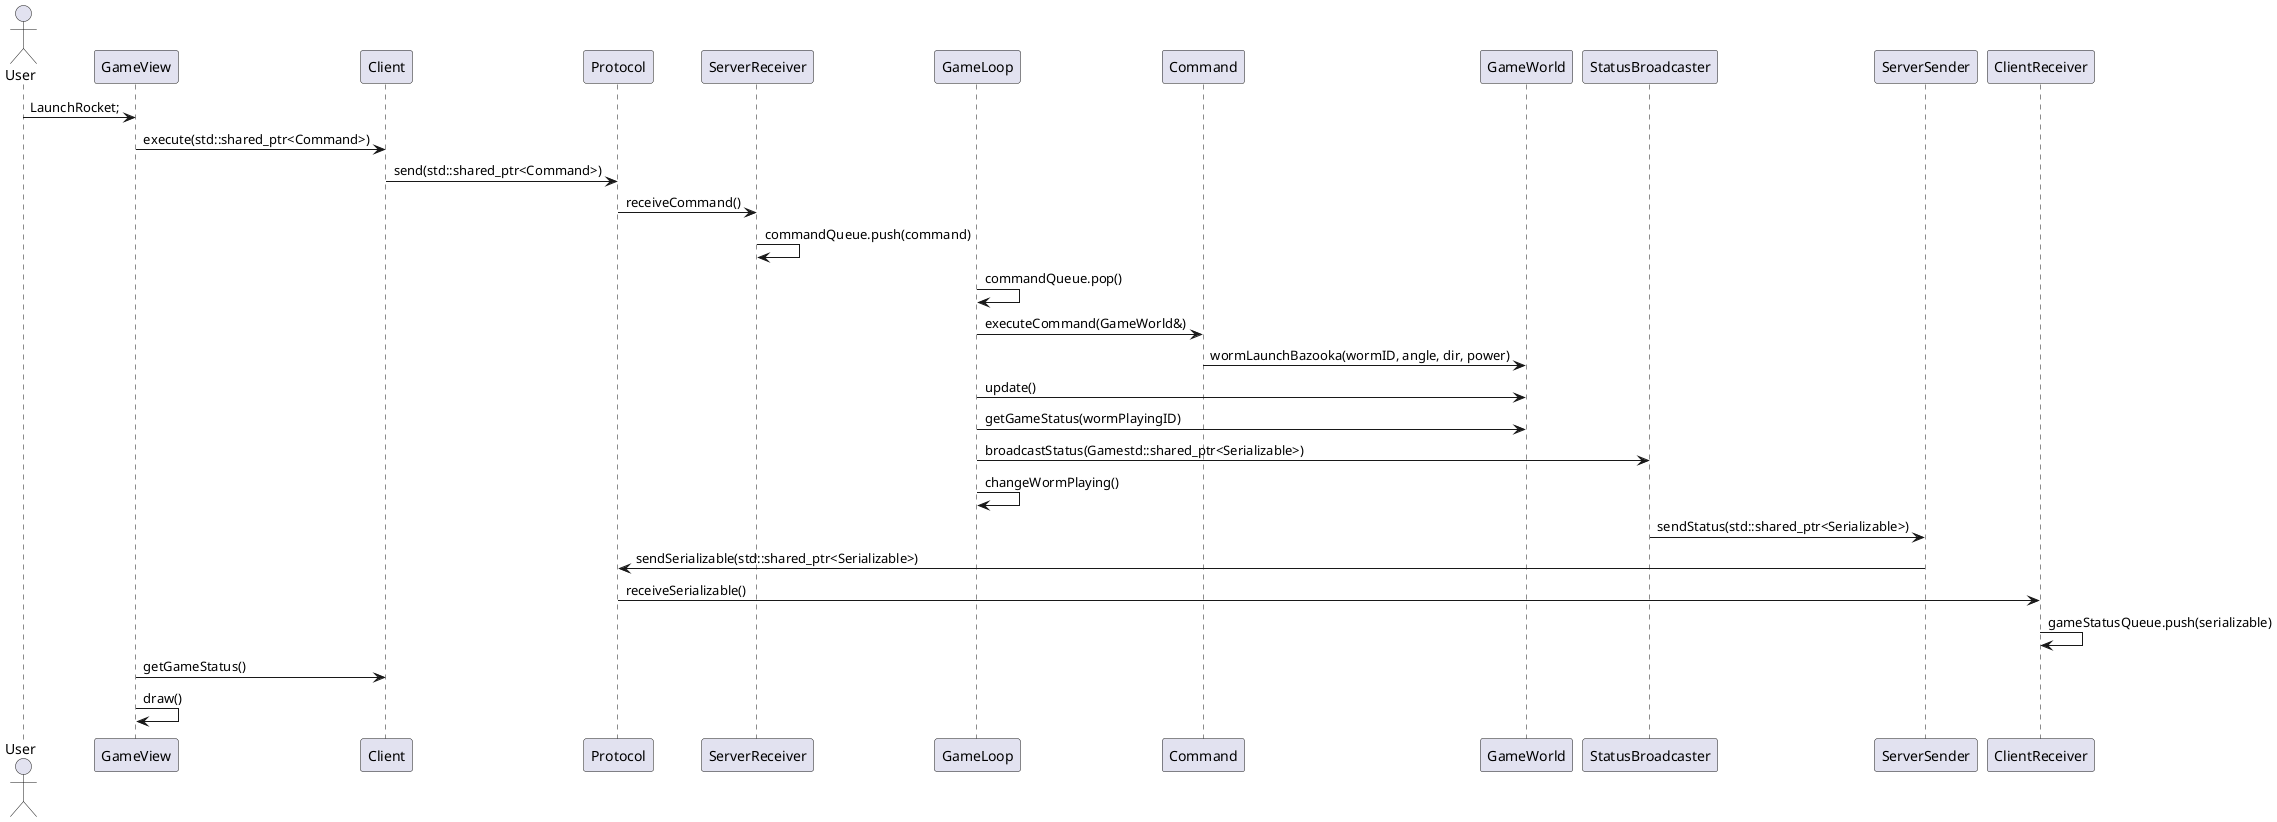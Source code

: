 @startuml new match sequence

actor User 

User -> GameView : LaunchRocket;

GameView -> Client : execute(std::shared_ptr<Command>)

Client -> Protocol : send(std::shared_ptr<Command>)

Protocol -> ServerReceiver : receiveCommand()

ServerReceiver -> ServerReceiver : commandQueue.push(command)

GameLoop -> GameLoop : commandQueue.pop()

GameLoop -> Command : executeCommand(GameWorld&)

Command -> GameWorld : wormLaunchBazooka(wormID, angle, dir, power)

GameLoop -> GameWorld : update()

GameLoop -> GameWorld : getGameStatus(wormPlayingID)

GameLoop -> StatusBroadcaster : broadcastStatus(Gamestd::shared_ptr<Serializable>)

GameLoop -> GameLoop : changeWormPlaying()

StatusBroadcaster -> ServerSender  : sendStatus(std::shared_ptr<Serializable>)

ServerSender -> Protocol : sendSerializable(std::shared_ptr<Serializable>)

Protocol -> ClientReceiver : receiveSerializable()

ClientReceiver -> ClientReceiver : gameStatusQueue.push(serializable)

GameView -> Client : getGameStatus()

GameView -> GameView : draw()

@enduml